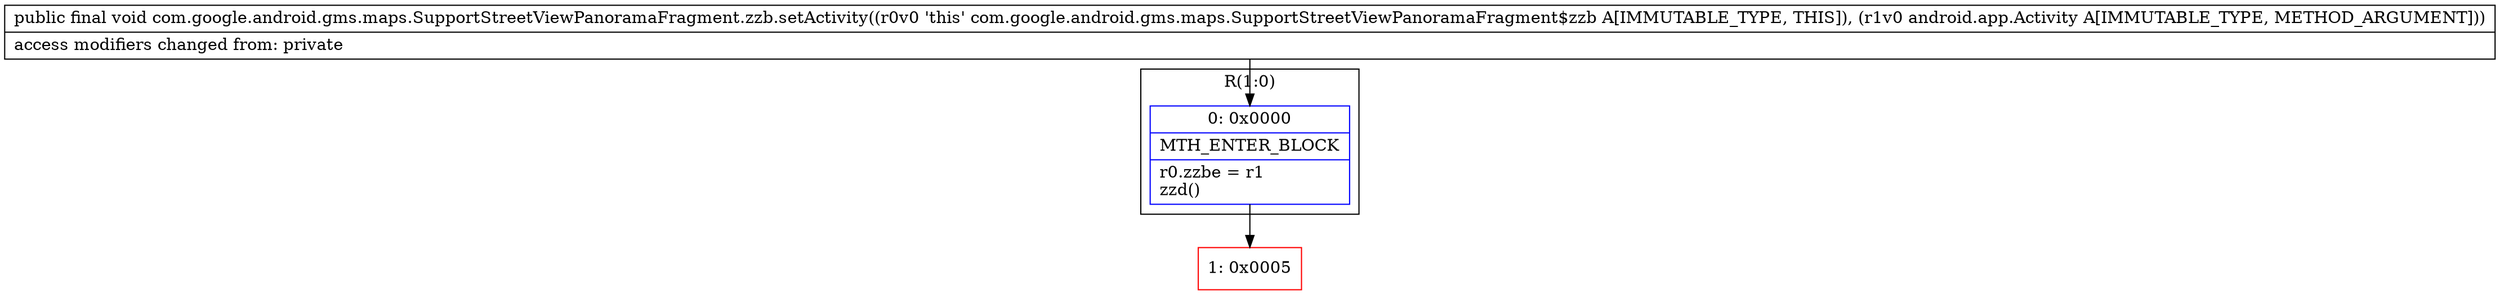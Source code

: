 digraph "CFG forcom.google.android.gms.maps.SupportStreetViewPanoramaFragment.zzb.setActivity(Landroid\/app\/Activity;)V" {
subgraph cluster_Region_830103955 {
label = "R(1:0)";
node [shape=record,color=blue];
Node_0 [shape=record,label="{0\:\ 0x0000|MTH_ENTER_BLOCK\l|r0.zzbe = r1\lzzd()\l}"];
}
Node_1 [shape=record,color=red,label="{1\:\ 0x0005}"];
MethodNode[shape=record,label="{public final void com.google.android.gms.maps.SupportStreetViewPanoramaFragment.zzb.setActivity((r0v0 'this' com.google.android.gms.maps.SupportStreetViewPanoramaFragment$zzb A[IMMUTABLE_TYPE, THIS]), (r1v0 android.app.Activity A[IMMUTABLE_TYPE, METHOD_ARGUMENT]))  | access modifiers changed from: private\l}"];
MethodNode -> Node_0;
Node_0 -> Node_1;
}

